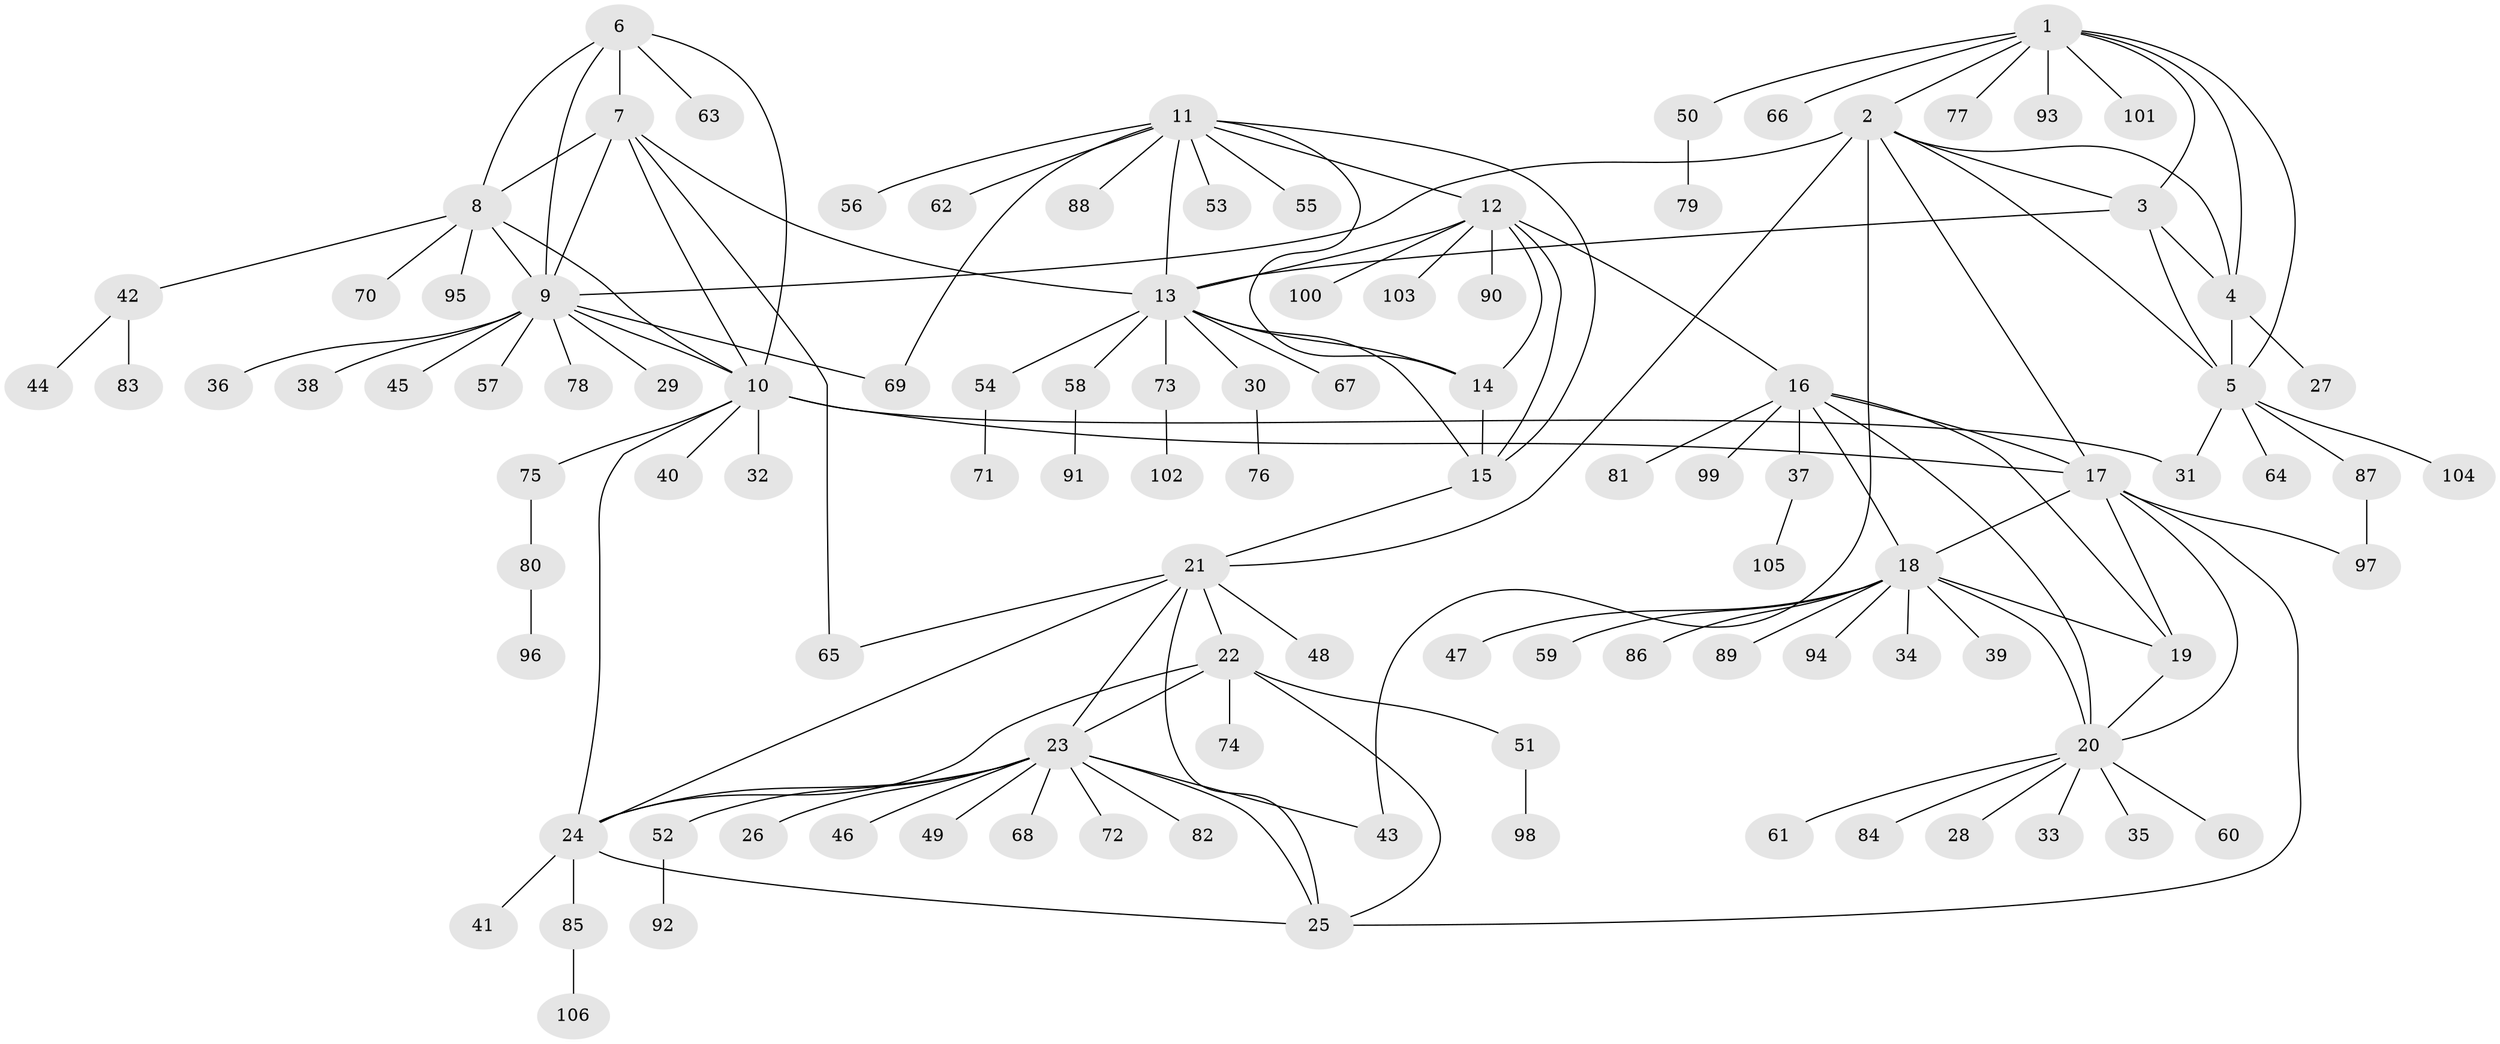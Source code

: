 // Generated by graph-tools (version 1.1) at 2025/26/03/09/25 03:26:42]
// undirected, 106 vertices, 146 edges
graph export_dot {
graph [start="1"]
  node [color=gray90,style=filled];
  1;
  2;
  3;
  4;
  5;
  6;
  7;
  8;
  9;
  10;
  11;
  12;
  13;
  14;
  15;
  16;
  17;
  18;
  19;
  20;
  21;
  22;
  23;
  24;
  25;
  26;
  27;
  28;
  29;
  30;
  31;
  32;
  33;
  34;
  35;
  36;
  37;
  38;
  39;
  40;
  41;
  42;
  43;
  44;
  45;
  46;
  47;
  48;
  49;
  50;
  51;
  52;
  53;
  54;
  55;
  56;
  57;
  58;
  59;
  60;
  61;
  62;
  63;
  64;
  65;
  66;
  67;
  68;
  69;
  70;
  71;
  72;
  73;
  74;
  75;
  76;
  77;
  78;
  79;
  80;
  81;
  82;
  83;
  84;
  85;
  86;
  87;
  88;
  89;
  90;
  91;
  92;
  93;
  94;
  95;
  96;
  97;
  98;
  99;
  100;
  101;
  102;
  103;
  104;
  105;
  106;
  1 -- 2;
  1 -- 3;
  1 -- 4;
  1 -- 5;
  1 -- 50;
  1 -- 66;
  1 -- 77;
  1 -- 93;
  1 -- 101;
  2 -- 3;
  2 -- 4;
  2 -- 5;
  2 -- 9;
  2 -- 17;
  2 -- 21;
  2 -- 43;
  3 -- 4;
  3 -- 5;
  3 -- 13;
  4 -- 5;
  4 -- 27;
  5 -- 31;
  5 -- 64;
  5 -- 87;
  5 -- 104;
  6 -- 7;
  6 -- 8;
  6 -- 9;
  6 -- 10;
  6 -- 63;
  7 -- 8;
  7 -- 9;
  7 -- 10;
  7 -- 13;
  7 -- 65;
  8 -- 9;
  8 -- 10;
  8 -- 42;
  8 -- 70;
  8 -- 95;
  9 -- 10;
  9 -- 29;
  9 -- 36;
  9 -- 38;
  9 -- 45;
  9 -- 57;
  9 -- 69;
  9 -- 78;
  10 -- 17;
  10 -- 24;
  10 -- 31;
  10 -- 32;
  10 -- 40;
  10 -- 75;
  11 -- 12;
  11 -- 13;
  11 -- 14;
  11 -- 15;
  11 -- 53;
  11 -- 55;
  11 -- 56;
  11 -- 62;
  11 -- 69;
  11 -- 88;
  12 -- 13;
  12 -- 14;
  12 -- 15;
  12 -- 16;
  12 -- 90;
  12 -- 100;
  12 -- 103;
  13 -- 14;
  13 -- 15;
  13 -- 30;
  13 -- 54;
  13 -- 58;
  13 -- 67;
  13 -- 73;
  14 -- 15;
  15 -- 21;
  16 -- 17;
  16 -- 18;
  16 -- 19;
  16 -- 20;
  16 -- 37;
  16 -- 81;
  16 -- 99;
  17 -- 18;
  17 -- 19;
  17 -- 20;
  17 -- 25;
  17 -- 97;
  18 -- 19;
  18 -- 20;
  18 -- 34;
  18 -- 39;
  18 -- 47;
  18 -- 59;
  18 -- 86;
  18 -- 89;
  18 -- 94;
  19 -- 20;
  20 -- 28;
  20 -- 33;
  20 -- 35;
  20 -- 60;
  20 -- 61;
  20 -- 84;
  21 -- 22;
  21 -- 23;
  21 -- 24;
  21 -- 25;
  21 -- 48;
  21 -- 65;
  22 -- 23;
  22 -- 24;
  22 -- 25;
  22 -- 51;
  22 -- 74;
  23 -- 24;
  23 -- 25;
  23 -- 26;
  23 -- 43;
  23 -- 46;
  23 -- 49;
  23 -- 52;
  23 -- 68;
  23 -- 72;
  23 -- 82;
  24 -- 25;
  24 -- 41;
  24 -- 85;
  30 -- 76;
  37 -- 105;
  42 -- 44;
  42 -- 83;
  50 -- 79;
  51 -- 98;
  52 -- 92;
  54 -- 71;
  58 -- 91;
  73 -- 102;
  75 -- 80;
  80 -- 96;
  85 -- 106;
  87 -- 97;
}
